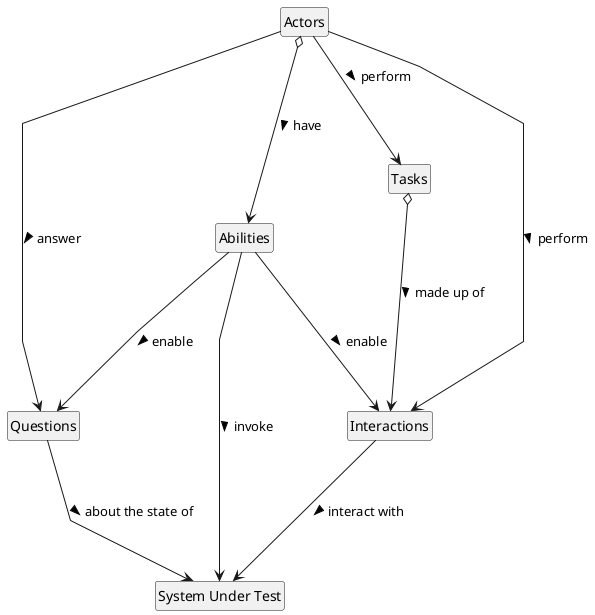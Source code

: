 @startuml

skinparam linetype polyline

hide class circle
hide members

class Actors
class Abilities
class Tasks
class Interactions
class Questions
class "System Under Test" as sut

Actors o---> Abilities : have >
Actors --> Tasks : perform >
Actors --> Interactions : perform >
Actors --> Questions : answer >
Tasks o---> Interactions : made up of >
Abilities ---> Interactions : enable >
Abilities ---> Questions : enable >
Abilities ---> sut : invoke >
Questions ---> sut : about the state of >
Interactions ---> sut : interact with >

@enduml
